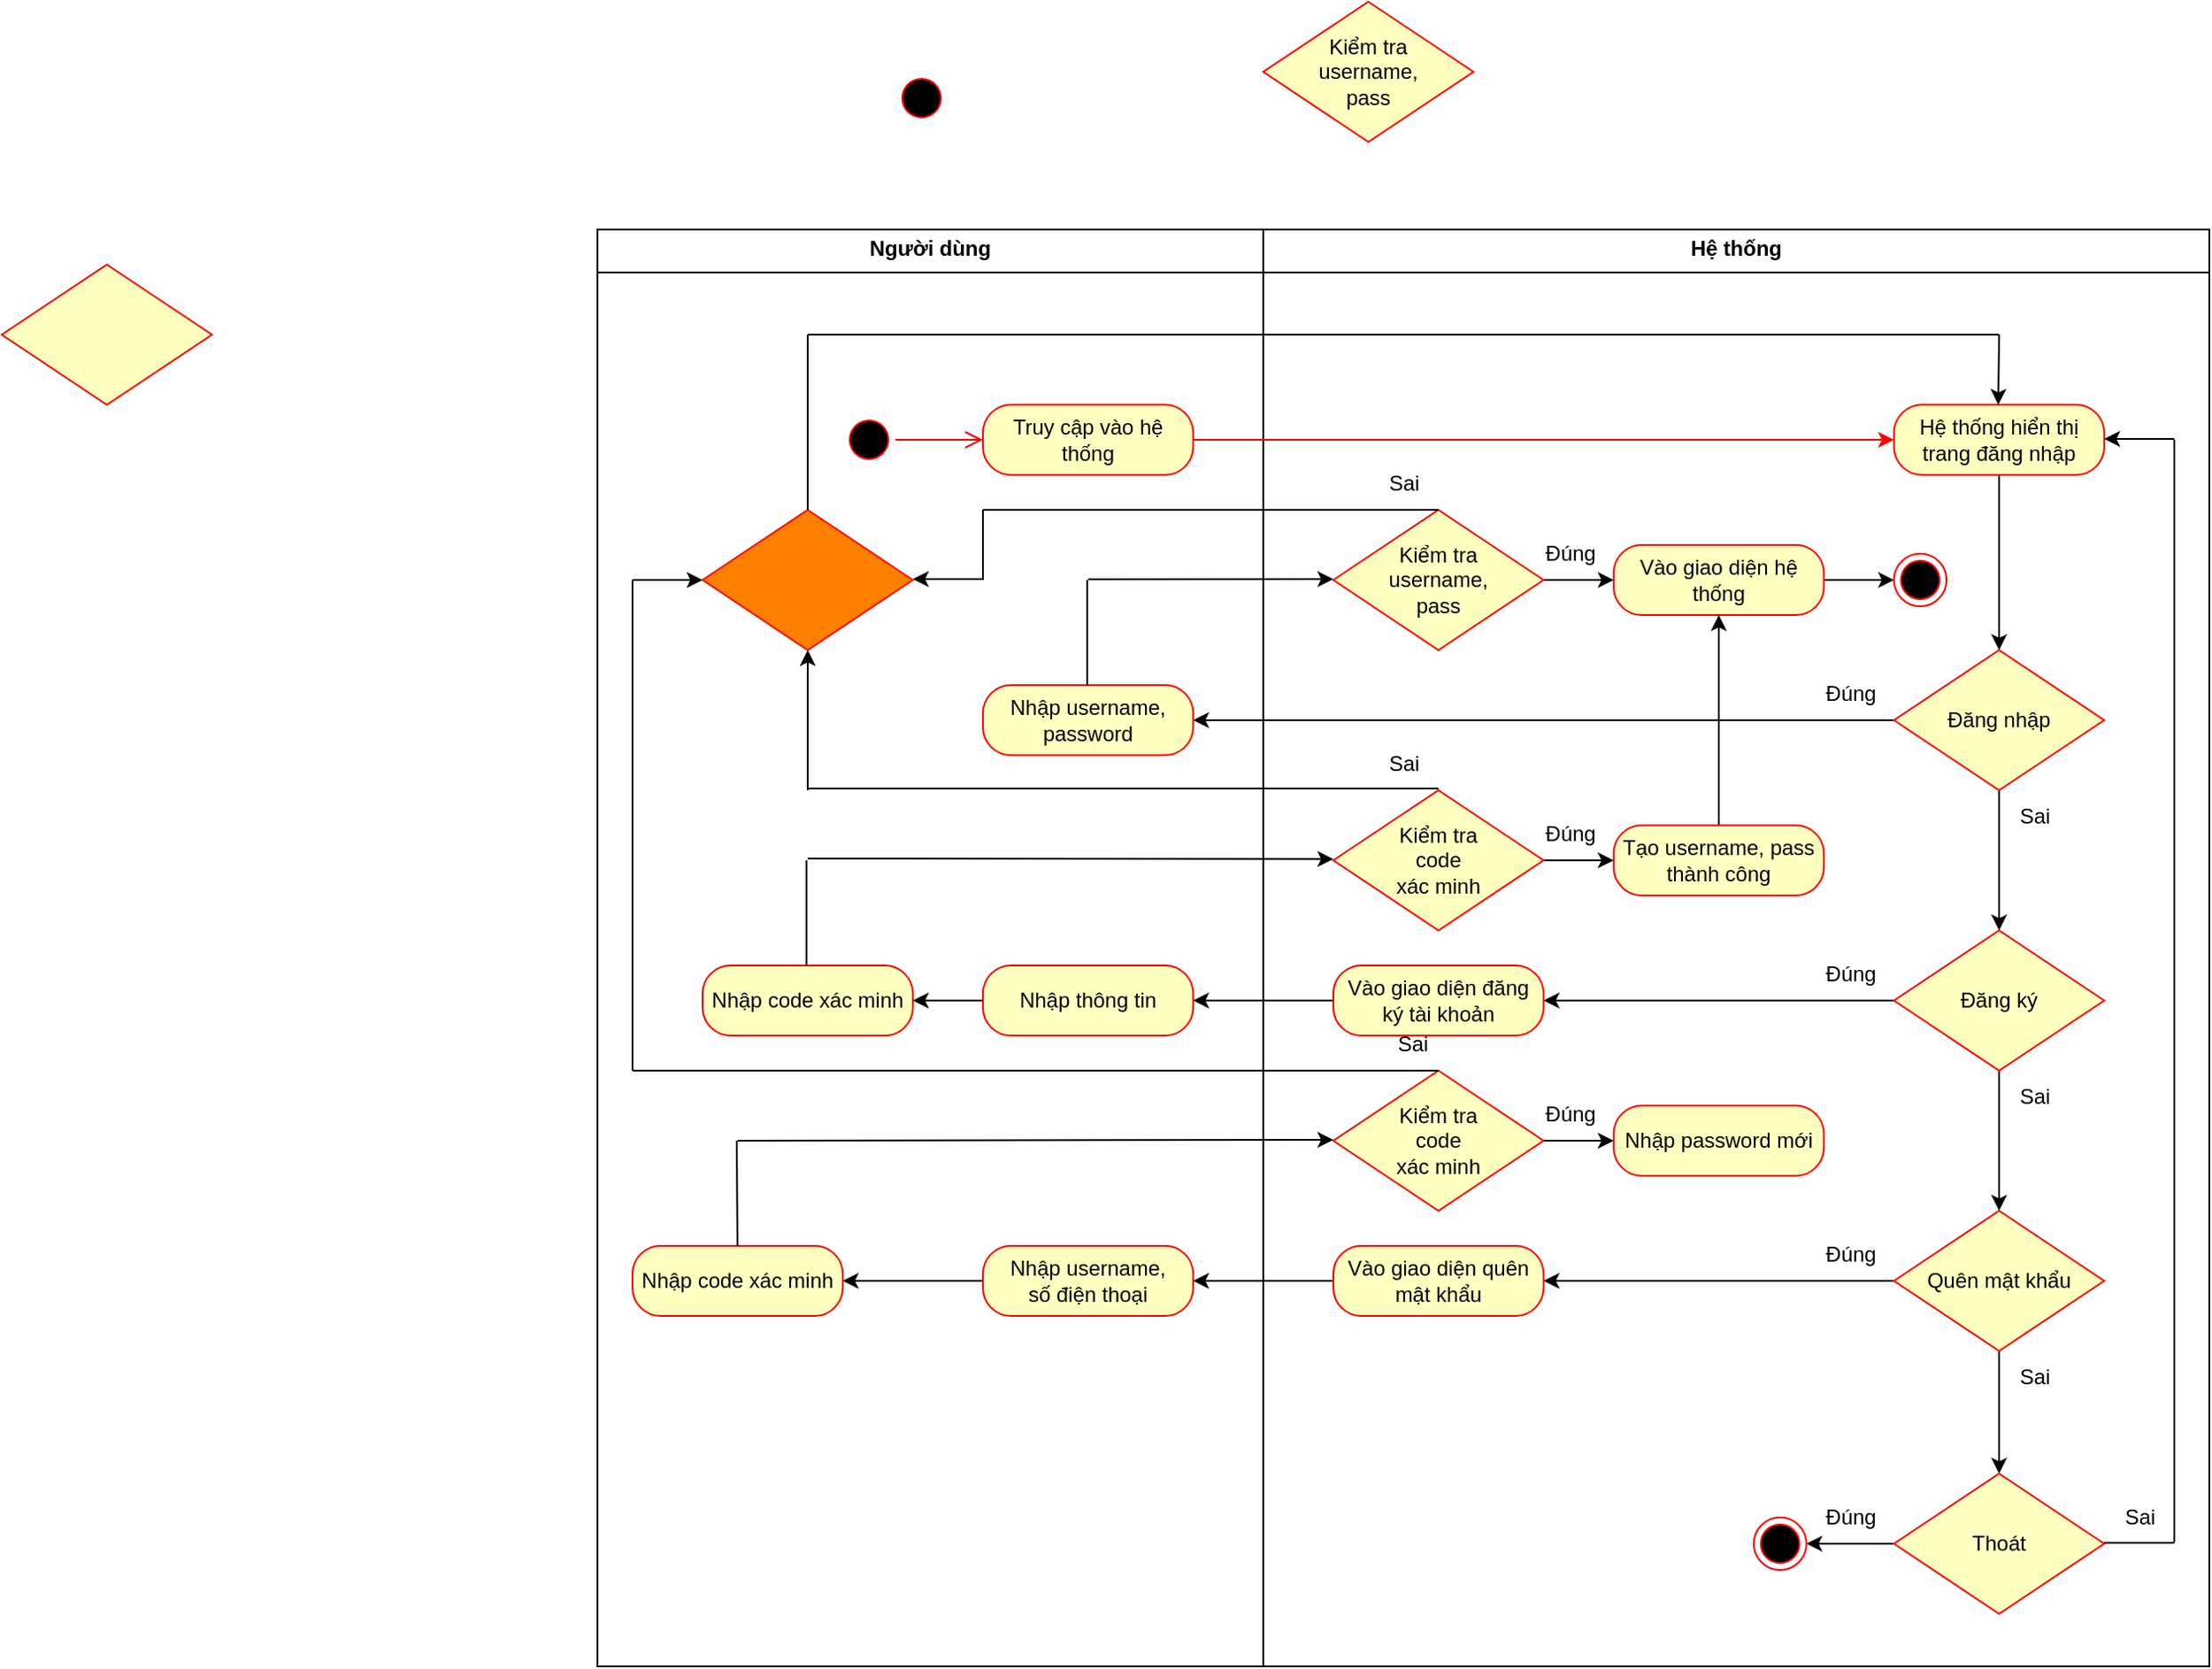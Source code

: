 <mxfile version="26.0.6">
  <diagram name="Page-1" id="8Uqs2-PCFn8mC6G0EI60">
    <mxGraphModel dx="1677" dy="1465" grid="1" gridSize="10" guides="1" tooltips="1" connect="1" arrows="1" fold="1" page="1" pageScale="1" pageWidth="850" pageHeight="1100" math="0" shadow="0">
      <root>
        <mxCell id="0" />
        <mxCell id="1" parent="0" />
        <mxCell id="4b5sP6AiUNOMbRtfuBT4-112" value="&lt;p style=&quot;margin:0px;margin-top:4px;text-align:center;&quot;&gt;&lt;b&gt;Hệ thống&lt;/b&gt;&lt;/p&gt;&lt;hr size=&quot;1&quot; style=&quot;border-style:solid;&quot;&gt;&lt;div style=&quot;height:2px;&quot;&gt;&lt;/div&gt;" style="verticalAlign=top;align=left;overflow=fill;html=1;whiteSpace=wrap;" vertex="1" parent="1">
          <mxGeometry x="320" y="-100" width="540" height="820" as="geometry" />
        </mxCell>
        <mxCell id="4b5sP6AiUNOMbRtfuBT4-108" value="&lt;p style=&quot;margin:0px;margin-top:4px;text-align:center;&quot;&gt;&lt;b&gt;Người dùng&lt;/b&gt;&lt;/p&gt;&lt;hr size=&quot;1&quot; style=&quot;border-style:solid;&quot;&gt;&lt;div style=&quot;height:2px;&quot;&gt;&lt;/div&gt;" style="verticalAlign=top;align=left;overflow=fill;html=1;whiteSpace=wrap;" vertex="1" parent="1">
          <mxGeometry x="-60" y="-100" width="380" height="820" as="geometry" />
        </mxCell>
        <mxCell id="4b5sP6AiUNOMbRtfuBT4-63" value="" style="rhombus;whiteSpace=wrap;html=1;fontColor=#000000;fillColor=#FF8000;strokeColor=#FF0909;movable=1;resizable=1;rotatable=1;deletable=1;editable=1;locked=0;connectable=1;shadow=0;" vertex="1" parent="1">
          <mxGeometry y="60" width="120" height="80" as="geometry" />
        </mxCell>
        <mxCell id="KlYMKg8d0Hw80r4B96k4-17" value="" style="ellipse;html=1;shape=startState;fillColor=#000000;strokeColor=#ff0000;" parent="1" vertex="1">
          <mxGeometry x="80" y="5" width="30" height="30" as="geometry" />
        </mxCell>
        <mxCell id="KlYMKg8d0Hw80r4B96k4-18" value="" style="edgeStyle=orthogonalEdgeStyle;html=1;verticalAlign=bottom;endArrow=open;endSize=8;strokeColor=#ff0000;rounded=0;entryX=0;entryY=0.5;entryDx=0;entryDy=0;" parent="1" source="KlYMKg8d0Hw80r4B96k4-17" target="KlYMKg8d0Hw80r4B96k4-23" edge="1">
          <mxGeometry relative="1" as="geometry">
            <mxPoint x="160" y="35" as="targetPoint" />
          </mxGeometry>
        </mxCell>
        <mxCell id="KlYMKg8d0Hw80r4B96k4-46" style="edgeStyle=orthogonalEdgeStyle;rounded=0;orthogonalLoop=1;jettySize=auto;html=1;entryX=0;entryY=0.5;entryDx=0;entryDy=0;strokeColor=#FF0000;" parent="1" source="KlYMKg8d0Hw80r4B96k4-23" target="KlYMKg8d0Hw80r4B96k4-29" edge="1">
          <mxGeometry relative="1" as="geometry" />
        </mxCell>
        <mxCell id="KlYMKg8d0Hw80r4B96k4-23" value="Truy cập vào hệ thống" style="rounded=1;whiteSpace=wrap;html=1;arcSize=40;fontColor=#000000;fillColor=#ffffc0;strokeColor=#ff0000;" parent="1" vertex="1">
          <mxGeometry x="160" width="120" height="40" as="geometry" />
        </mxCell>
        <mxCell id="4b5sP6AiUNOMbRtfuBT4-10" value="" style="edgeStyle=orthogonalEdgeStyle;rounded=0;orthogonalLoop=1;jettySize=auto;html=1;entryX=0.5;entryY=0;entryDx=0;entryDy=0;" edge="1" parent="1" source="KlYMKg8d0Hw80r4B96k4-29" target="KlYMKg8d0Hw80r4B96k4-51">
          <mxGeometry relative="1" as="geometry">
            <Array as="points" />
          </mxGeometry>
        </mxCell>
        <mxCell id="KlYMKg8d0Hw80r4B96k4-29" value="Hệ thống hiển thị trang đăng nhập" style="rounded=1;whiteSpace=wrap;html=1;arcSize=40;fontColor=#000000;fillColor=#ffffc0;strokeColor=#ff0000;" parent="1" vertex="1">
          <mxGeometry x="680" width="120" height="40" as="geometry" />
        </mxCell>
        <mxCell id="4b5sP6AiUNOMbRtfuBT4-12" value="" style="edgeStyle=orthogonalEdgeStyle;rounded=0;orthogonalLoop=1;jettySize=auto;html=1;" edge="1" parent="1" source="KlYMKg8d0Hw80r4B96k4-51" target="KlYMKg8d0Hw80r4B96k4-54">
          <mxGeometry relative="1" as="geometry" />
        </mxCell>
        <mxCell id="4b5sP6AiUNOMbRtfuBT4-27" style="edgeStyle=orthogonalEdgeStyle;rounded=0;orthogonalLoop=1;jettySize=auto;html=1;entryX=1;entryY=0.5;entryDx=0;entryDy=0;" edge="1" parent="1" source="KlYMKg8d0Hw80r4B96k4-51" target="KlYMKg8d0Hw80r4B96k4-107">
          <mxGeometry relative="1" as="geometry" />
        </mxCell>
        <mxCell id="KlYMKg8d0Hw80r4B96k4-51" value="Đăng nhập" style="rhombus;whiteSpace=wrap;html=1;fontColor=#000000;fillColor=#ffffc0;strokeColor=#ff0000;" parent="1" vertex="1">
          <mxGeometry x="680" y="140" width="120" height="80" as="geometry" />
        </mxCell>
        <mxCell id="4b5sP6AiUNOMbRtfuBT4-13" value="" style="edgeStyle=orthogonalEdgeStyle;rounded=0;orthogonalLoop=1;jettySize=auto;html=1;" edge="1" parent="1" source="KlYMKg8d0Hw80r4B96k4-54" target="KlYMKg8d0Hw80r4B96k4-61">
          <mxGeometry relative="1" as="geometry" />
        </mxCell>
        <mxCell id="4b5sP6AiUNOMbRtfuBT4-19" style="edgeStyle=orthogonalEdgeStyle;rounded=0;orthogonalLoop=1;jettySize=auto;html=1;entryX=1;entryY=0.5;entryDx=0;entryDy=0;" edge="1" parent="1" source="KlYMKg8d0Hw80r4B96k4-54" target="4b5sP6AiUNOMbRtfuBT4-5">
          <mxGeometry relative="1" as="geometry" />
        </mxCell>
        <mxCell id="KlYMKg8d0Hw80r4B96k4-54" value="Đăng ký" style="rhombus;whiteSpace=wrap;html=1;fontColor=#000000;fillColor=#ffffc0;strokeColor=#ff0000;" parent="1" vertex="1">
          <mxGeometry x="680" y="300" width="120" height="80" as="geometry" />
        </mxCell>
        <mxCell id="4b5sP6AiUNOMbRtfuBT4-14" value="" style="edgeStyle=orthogonalEdgeStyle;rounded=0;orthogonalLoop=1;jettySize=auto;html=1;" edge="1" parent="1" source="KlYMKg8d0Hw80r4B96k4-61" target="KlYMKg8d0Hw80r4B96k4-70">
          <mxGeometry relative="1" as="geometry" />
        </mxCell>
        <mxCell id="4b5sP6AiUNOMbRtfuBT4-45" style="edgeStyle=orthogonalEdgeStyle;rounded=0;orthogonalLoop=1;jettySize=auto;html=1;entryX=1;entryY=0.5;entryDx=0;entryDy=0;" edge="1" parent="1" source="KlYMKg8d0Hw80r4B96k4-61" target="4b5sP6AiUNOMbRtfuBT4-41">
          <mxGeometry relative="1" as="geometry" />
        </mxCell>
        <mxCell id="KlYMKg8d0Hw80r4B96k4-61" value="Quên mật khẩu" style="rhombus;whiteSpace=wrap;html=1;fontColor=#000000;fillColor=#ffffc0;strokeColor=#ff0000;" parent="1" vertex="1">
          <mxGeometry x="680" y="460" width="120" height="80" as="geometry" />
        </mxCell>
        <mxCell id="4b5sP6AiUNOMbRtfuBT4-60" value="" style="edgeStyle=orthogonalEdgeStyle;rounded=0;orthogonalLoop=1;jettySize=auto;html=1;" edge="1" parent="1" source="KlYMKg8d0Hw80r4B96k4-70" target="KlYMKg8d0Hw80r4B96k4-89">
          <mxGeometry relative="1" as="geometry" />
        </mxCell>
        <mxCell id="KlYMKg8d0Hw80r4B96k4-70" value="Thoát" style="rhombus;whiteSpace=wrap;html=1;fontColor=#000000;fillColor=#ffffc0;strokeColor=#ff0000;" parent="1" vertex="1">
          <mxGeometry x="680" y="610" width="120" height="80" as="geometry" />
        </mxCell>
        <mxCell id="KlYMKg8d0Hw80r4B96k4-78" style="edgeStyle=orthogonalEdgeStyle;rounded=0;orthogonalLoop=1;jettySize=auto;html=1;exitX=0.5;exitY=1;exitDx=0;exitDy=0;" parent="1" source="KlYMKg8d0Hw80r4B96k4-61" target="KlYMKg8d0Hw80r4B96k4-61" edge="1">
          <mxGeometry relative="1" as="geometry" />
        </mxCell>
        <mxCell id="KlYMKg8d0Hw80r4B96k4-79" style="edgeStyle=orthogonalEdgeStyle;rounded=0;orthogonalLoop=1;jettySize=auto;html=1;exitX=0.5;exitY=1;exitDx=0;exitDy=0;" parent="1" source="KlYMKg8d0Hw80r4B96k4-61" target="KlYMKg8d0Hw80r4B96k4-61" edge="1">
          <mxGeometry relative="1" as="geometry" />
        </mxCell>
        <mxCell id="KlYMKg8d0Hw80r4B96k4-81" style="edgeStyle=orthogonalEdgeStyle;rounded=0;orthogonalLoop=1;jettySize=auto;html=1;exitX=0.5;exitY=1;exitDx=0;exitDy=0;" parent="1" source="KlYMKg8d0Hw80r4B96k4-70" target="KlYMKg8d0Hw80r4B96k4-70" edge="1">
          <mxGeometry relative="1" as="geometry" />
        </mxCell>
        <mxCell id="4b5sP6AiUNOMbRtfuBT4-32" value="" style="edgeStyle=orthogonalEdgeStyle;rounded=0;orthogonalLoop=1;jettySize=auto;html=1;" edge="1" parent="1" source="KlYMKg8d0Hw80r4B96k4-83" target="KlYMKg8d0Hw80r4B96k4-90">
          <mxGeometry relative="1" as="geometry" />
        </mxCell>
        <mxCell id="KlYMKg8d0Hw80r4B96k4-83" value="&lt;font style=&quot;font-size: 12px;&quot;&gt;Kiểm tra&lt;br&gt;username,&lt;br&gt;pass&lt;/font&gt;" style="rhombus;whiteSpace=wrap;html=1;fontColor=#000000;fillColor=#ffffc0;strokeColor=#ff0000;" parent="1" vertex="1">
          <mxGeometry x="360" y="60" width="120" height="80" as="geometry" />
        </mxCell>
        <mxCell id="KlYMKg8d0Hw80r4B96k4-89" value="" style="ellipse;html=1;shape=endState;fillColor=#000000;strokeColor=#ff0000;" parent="1" vertex="1">
          <mxGeometry x="600" y="635" width="30" height="30" as="geometry" />
        </mxCell>
        <mxCell id="4b5sP6AiUNOMbRtfuBT4-33" value="" style="edgeStyle=orthogonalEdgeStyle;rounded=0;orthogonalLoop=1;jettySize=auto;html=1;" edge="1" parent="1" source="KlYMKg8d0Hw80r4B96k4-90" target="KlYMKg8d0Hw80r4B96k4-93">
          <mxGeometry relative="1" as="geometry" />
        </mxCell>
        <mxCell id="KlYMKg8d0Hw80r4B96k4-90" value="Vào giao diện hệ thống" style="rounded=1;whiteSpace=wrap;html=1;arcSize=40;fontColor=#000000;fillColor=#ffffc0;strokeColor=#ff0000;" parent="1" vertex="1">
          <mxGeometry x="520" y="80" width="120" height="40" as="geometry" />
        </mxCell>
        <mxCell id="KlYMKg8d0Hw80r4B96k4-91" value="&lt;font style=&quot;font-size: 12px;&quot;&gt;Kiểm tra&lt;br&gt;username,&lt;br&gt;pass&lt;/font&gt;" style="rhombus;whiteSpace=wrap;html=1;fontColor=#000000;fillColor=#ffffc0;strokeColor=#ff0000;" parent="1" vertex="1">
          <mxGeometry x="320" y="-230" width="120" height="80" as="geometry" />
        </mxCell>
        <mxCell id="KlYMKg8d0Hw80r4B96k4-92" value="" style="ellipse;html=1;shape=startState;fillColor=#000000;strokeColor=#ff0000;" parent="1" vertex="1">
          <mxGeometry x="110" y="-190" width="30" height="30" as="geometry" />
        </mxCell>
        <mxCell id="KlYMKg8d0Hw80r4B96k4-93" value="" style="ellipse;html=1;shape=endState;fillColor=#000000;strokeColor=#ff0000;" parent="1" vertex="1">
          <mxGeometry x="680" y="85" width="30" height="30" as="geometry" />
        </mxCell>
        <mxCell id="KlYMKg8d0Hw80r4B96k4-107" value="Nhập username,&lt;br&gt;password" style="rounded=1;whiteSpace=wrap;html=1;arcSize=40;fontColor=#000000;fillColor=#ffffc0;strokeColor=#ff0000;" parent="1" vertex="1">
          <mxGeometry x="160" y="160" width="120" height="40" as="geometry" />
        </mxCell>
        <mxCell id="4b5sP6AiUNOMbRtfuBT4-21" value="" style="edgeStyle=orthogonalEdgeStyle;rounded=0;orthogonalLoop=1;jettySize=auto;html=1;" edge="1" parent="1" source="KlYMKg8d0Hw80r4B96k4-120" target="4b5sP6AiUNOMbRtfuBT4-1">
          <mxGeometry relative="1" as="geometry" />
        </mxCell>
        <mxCell id="KlYMKg8d0Hw80r4B96k4-120" value="Nhập thông tin" style="rounded=1;whiteSpace=wrap;html=1;arcSize=40;fontColor=#000000;fillColor=#ffffc0;strokeColor=#ff0000;" parent="1" vertex="1">
          <mxGeometry x="160" y="320" width="120" height="40" as="geometry" />
        </mxCell>
        <mxCell id="4b5sP6AiUNOMbRtfuBT4-1" value="Nhập code xác minh" style="rounded=1;whiteSpace=wrap;html=1;arcSize=40;fontColor=#000000;fillColor=#ffffc0;strokeColor=#ff0000;" vertex="1" parent="1">
          <mxGeometry y="320" width="120" height="40" as="geometry" />
        </mxCell>
        <mxCell id="4b5sP6AiUNOMbRtfuBT4-25" value="" style="edgeStyle=orthogonalEdgeStyle;rounded=0;orthogonalLoop=1;jettySize=auto;html=1;" edge="1" parent="1" source="4b5sP6AiUNOMbRtfuBT4-2" target="4b5sP6AiUNOMbRtfuBT4-3">
          <mxGeometry relative="1" as="geometry" />
        </mxCell>
        <mxCell id="4b5sP6AiUNOMbRtfuBT4-2" value="&lt;font style=&quot;font-size: 12px;&quot;&gt;Kiểm tra&lt;br&gt;code&lt;br&gt;xác&amp;nbsp;&lt;/font&gt;&lt;span style=&quot;background-color: transparent; color: light-dark(rgb(0, 0, 0), rgb(237, 237, 237));&quot;&gt;minh&lt;/span&gt;" style="rhombus;whiteSpace=wrap;html=1;fontColor=#000000;fillColor=#ffffc0;strokeColor=#ff0000;" vertex="1" parent="1">
          <mxGeometry x="360" y="220" width="120" height="80" as="geometry" />
        </mxCell>
        <mxCell id="4b5sP6AiUNOMbRtfuBT4-26" style="edgeStyle=orthogonalEdgeStyle;rounded=0;orthogonalLoop=1;jettySize=auto;html=1;entryX=0.5;entryY=1;entryDx=0;entryDy=0;" edge="1" parent="1" source="4b5sP6AiUNOMbRtfuBT4-3" target="KlYMKg8d0Hw80r4B96k4-90">
          <mxGeometry relative="1" as="geometry" />
        </mxCell>
        <mxCell id="4b5sP6AiUNOMbRtfuBT4-3" value="Tạo username, pass&lt;br&gt;thành công" style="rounded=1;whiteSpace=wrap;html=1;arcSize=40;fontColor=#000000;fillColor=#ffffc0;strokeColor=#ff0000;" vertex="1" parent="1">
          <mxGeometry x="520" y="240" width="120" height="40" as="geometry" />
        </mxCell>
        <mxCell id="4b5sP6AiUNOMbRtfuBT4-20" value="" style="edgeStyle=orthogonalEdgeStyle;rounded=0;orthogonalLoop=1;jettySize=auto;html=1;" edge="1" parent="1" source="4b5sP6AiUNOMbRtfuBT4-5" target="KlYMKg8d0Hw80r4B96k4-120">
          <mxGeometry relative="1" as="geometry">
            <Array as="points">
              <mxPoint x="300" y="340" />
              <mxPoint x="300" y="340" />
            </Array>
          </mxGeometry>
        </mxCell>
        <mxCell id="4b5sP6AiUNOMbRtfuBT4-5" value="Vào giao diện đăng ký tài khoản" style="rounded=1;whiteSpace=wrap;html=1;arcSize=40;fontColor=#000000;fillColor=#ffffc0;strokeColor=#ff0000;" vertex="1" parent="1">
          <mxGeometry x="360" y="320" width="120" height="40" as="geometry" />
        </mxCell>
        <mxCell id="4b5sP6AiUNOMbRtfuBT4-35" value="" style="edgeStyle=orthogonalEdgeStyle;rounded=0;orthogonalLoop=1;jettySize=auto;html=1;" edge="1" parent="1" source="4b5sP6AiUNOMbRtfuBT4-7" target="4b5sP6AiUNOMbRtfuBT4-8">
          <mxGeometry relative="1" as="geometry" />
        </mxCell>
        <mxCell id="4b5sP6AiUNOMbRtfuBT4-7" value="Nhập username,&lt;br&gt;số điện thoại" style="rounded=1;whiteSpace=wrap;html=1;arcSize=40;fontColor=#000000;fillColor=#ffffc0;strokeColor=#ff0000;" vertex="1" parent="1">
          <mxGeometry x="160" y="480" width="120" height="40" as="geometry" />
        </mxCell>
        <mxCell id="4b5sP6AiUNOMbRtfuBT4-8" value="Nhập code xác minh" style="rounded=1;whiteSpace=wrap;html=1;arcSize=40;fontColor=#000000;fillColor=#ffffc0;strokeColor=#ff0000;" vertex="1" parent="1">
          <mxGeometry x="-40" y="480" width="120" height="40" as="geometry" />
        </mxCell>
        <mxCell id="4b5sP6AiUNOMbRtfuBT4-48" value="" style="edgeStyle=orthogonalEdgeStyle;rounded=0;orthogonalLoop=1;jettySize=auto;html=1;" edge="1" parent="1" source="4b5sP6AiUNOMbRtfuBT4-9" target="4b5sP6AiUNOMbRtfuBT4-47">
          <mxGeometry relative="1" as="geometry" />
        </mxCell>
        <mxCell id="4b5sP6AiUNOMbRtfuBT4-9" value="&lt;font style=&quot;font-size: 12px;&quot;&gt;Kiểm tra&lt;br&gt;code&lt;br&gt;xác&amp;nbsp;&lt;/font&gt;&lt;span style=&quot;background-color: transparent; color: light-dark(rgb(0, 0, 0), rgb(237, 237, 237));&quot;&gt;minh&lt;/span&gt;" style="rhombus;whiteSpace=wrap;html=1;fontColor=#000000;fillColor=#ffffc0;strokeColor=#ff0000;" vertex="1" parent="1">
          <mxGeometry x="360" y="380" width="120" height="80" as="geometry" />
        </mxCell>
        <mxCell id="4b5sP6AiUNOMbRtfuBT4-23" value="" style="endArrow=none;html=1;rounded=0;" edge="1" parent="1">
          <mxGeometry width="50" height="50" relative="1" as="geometry">
            <mxPoint x="59.29" y="320" as="sourcePoint" />
            <mxPoint x="59.29" y="260" as="targetPoint" />
          </mxGeometry>
        </mxCell>
        <mxCell id="4b5sP6AiUNOMbRtfuBT4-24" value="" style="endArrow=classic;html=1;rounded=0;entryX=0;entryY=0.5;entryDx=0;entryDy=0;" edge="1" parent="1">
          <mxGeometry width="50" height="50" relative="1" as="geometry">
            <mxPoint x="60" y="259" as="sourcePoint" />
            <mxPoint x="360" y="259.29" as="targetPoint" />
            <Array as="points" />
          </mxGeometry>
        </mxCell>
        <mxCell id="4b5sP6AiUNOMbRtfuBT4-29" value="" style="endArrow=none;html=1;rounded=0;" edge="1" parent="1">
          <mxGeometry width="50" height="50" relative="1" as="geometry">
            <mxPoint x="219.5" y="160" as="sourcePoint" />
            <mxPoint x="219.5" y="100" as="targetPoint" />
          </mxGeometry>
        </mxCell>
        <mxCell id="4b5sP6AiUNOMbRtfuBT4-31" value="" style="endArrow=classic;html=1;rounded=0;entryX=0;entryY=0.5;entryDx=0;entryDy=0;" edge="1" parent="1">
          <mxGeometry width="50" height="50" relative="1" as="geometry">
            <mxPoint x="220" y="99.68" as="sourcePoint" />
            <mxPoint x="360" y="99.5" as="targetPoint" />
          </mxGeometry>
        </mxCell>
        <mxCell id="4b5sP6AiUNOMbRtfuBT4-36" value="" style="endArrow=none;html=1;rounded=0;" edge="1" parent="1">
          <mxGeometry width="50" height="50" relative="1" as="geometry">
            <mxPoint x="19.91" y="480" as="sourcePoint" />
            <mxPoint x="19.5" y="420" as="targetPoint" />
          </mxGeometry>
        </mxCell>
        <mxCell id="4b5sP6AiUNOMbRtfuBT4-38" value="" style="endArrow=classic;html=1;rounded=0;entryX=0;entryY=0.5;entryDx=0;entryDy=0;" edge="1" parent="1">
          <mxGeometry width="50" height="50" relative="1" as="geometry">
            <mxPoint x="20" y="420" as="sourcePoint" />
            <mxPoint x="360" y="419.5" as="targetPoint" />
          </mxGeometry>
        </mxCell>
        <mxCell id="4b5sP6AiUNOMbRtfuBT4-46" value="" style="edgeStyle=orthogonalEdgeStyle;rounded=0;orthogonalLoop=1;jettySize=auto;html=1;" edge="1" parent="1" source="4b5sP6AiUNOMbRtfuBT4-41" target="4b5sP6AiUNOMbRtfuBT4-7">
          <mxGeometry relative="1" as="geometry" />
        </mxCell>
        <mxCell id="4b5sP6AiUNOMbRtfuBT4-41" value="Vào giao diện quên mật khẩu" style="rounded=1;whiteSpace=wrap;html=1;arcSize=40;fontColor=#000000;fillColor=#ffffc0;strokeColor=#ff0000;" vertex="1" parent="1">
          <mxGeometry x="360" y="480" width="120" height="40" as="geometry" />
        </mxCell>
        <mxCell id="4b5sP6AiUNOMbRtfuBT4-47" value="Nhập password mới" style="rounded=1;whiteSpace=wrap;html=1;arcSize=40;fontColor=#000000;fillColor=#ffffc0;strokeColor=#ff0000;" vertex="1" parent="1">
          <mxGeometry x="520" y="400" width="120" height="40" as="geometry" />
        </mxCell>
        <mxCell id="4b5sP6AiUNOMbRtfuBT4-56" value="" style="rhombus;whiteSpace=wrap;html=1;fontColor=#000000;fillColor=#ffffc0;strokeColor=#ff0000;" vertex="1" parent="1">
          <mxGeometry x="-400" y="-80" width="120" height="80" as="geometry" />
        </mxCell>
        <mxCell id="4b5sP6AiUNOMbRtfuBT4-57" value="" style="endArrow=none;html=1;rounded=0;" edge="1" parent="1">
          <mxGeometry width="50" height="50" relative="1" as="geometry">
            <mxPoint x="-40" y="380" as="sourcePoint" />
            <mxPoint x="420" y="380" as="targetPoint" />
          </mxGeometry>
        </mxCell>
        <mxCell id="4b5sP6AiUNOMbRtfuBT4-61" value="" style="endArrow=none;html=1;rounded=0;" edge="1" parent="1">
          <mxGeometry width="50" height="50" relative="1" as="geometry">
            <mxPoint x="60" y="219" as="sourcePoint" />
            <mxPoint x="420" y="219" as="targetPoint" />
          </mxGeometry>
        </mxCell>
        <mxCell id="4b5sP6AiUNOMbRtfuBT4-62" value="" style="endArrow=none;html=1;rounded=0;" edge="1" parent="1">
          <mxGeometry width="50" height="50" relative="1" as="geometry">
            <mxPoint x="160" y="60" as="sourcePoint" />
            <mxPoint x="420" y="60" as="targetPoint" />
          </mxGeometry>
        </mxCell>
        <mxCell id="4b5sP6AiUNOMbRtfuBT4-67" value="" style="endArrow=classic;html=1;rounded=0;entryX=0.5;entryY=1;entryDx=0;entryDy=0;" edge="1" parent="1" target="4b5sP6AiUNOMbRtfuBT4-63">
          <mxGeometry width="50" height="50" relative="1" as="geometry">
            <mxPoint x="60" y="220" as="sourcePoint" />
            <mxPoint x="110" y="170" as="targetPoint" />
          </mxGeometry>
        </mxCell>
        <mxCell id="4b5sP6AiUNOMbRtfuBT4-69" value="" style="endArrow=none;html=1;rounded=0;" edge="1" parent="1">
          <mxGeometry width="50" height="50" relative="1" as="geometry">
            <mxPoint x="-40" y="380" as="sourcePoint" />
            <mxPoint x="-40" y="100" as="targetPoint" />
          </mxGeometry>
        </mxCell>
        <mxCell id="4b5sP6AiUNOMbRtfuBT4-70" value="" style="endArrow=classic;html=1;rounded=0;" edge="1" parent="1" target="4b5sP6AiUNOMbRtfuBT4-63">
          <mxGeometry width="50" height="50" relative="1" as="geometry">
            <mxPoint x="-40" y="100" as="sourcePoint" />
            <mxPoint x="10" y="50" as="targetPoint" />
          </mxGeometry>
        </mxCell>
        <mxCell id="4b5sP6AiUNOMbRtfuBT4-72" value="" style="endArrow=none;html=1;rounded=0;" edge="1" parent="1">
          <mxGeometry width="50" height="50" relative="1" as="geometry">
            <mxPoint x="160" y="100" as="sourcePoint" />
            <mxPoint x="160" y="60" as="targetPoint" />
          </mxGeometry>
        </mxCell>
        <mxCell id="4b5sP6AiUNOMbRtfuBT4-73" value="" style="endArrow=classic;html=1;rounded=0;" edge="1" parent="1">
          <mxGeometry width="50" height="50" relative="1" as="geometry">
            <mxPoint x="160" y="99.5" as="sourcePoint" />
            <mxPoint x="120" y="99.5" as="targetPoint" />
          </mxGeometry>
        </mxCell>
        <mxCell id="4b5sP6AiUNOMbRtfuBT4-75" value="" style="endArrow=none;html=1;rounded=0;" edge="1" parent="1">
          <mxGeometry width="50" height="50" relative="1" as="geometry">
            <mxPoint x="800" y="649.5" as="sourcePoint" />
            <mxPoint x="840" y="649.5" as="targetPoint" />
          </mxGeometry>
        </mxCell>
        <mxCell id="4b5sP6AiUNOMbRtfuBT4-77" value="" style="endArrow=none;html=1;rounded=0;exitX=1;exitY=0.973;exitDx=0;exitDy=0;exitPerimeter=0;" edge="1" parent="1" source="4b5sP6AiUNOMbRtfuBT4-94">
          <mxGeometry width="50" height="50" relative="1" as="geometry">
            <mxPoint x="840" y="660" as="sourcePoint" />
            <mxPoint x="840" y="20" as="targetPoint" />
          </mxGeometry>
        </mxCell>
        <mxCell id="4b5sP6AiUNOMbRtfuBT4-78" value="" style="endArrow=classic;html=1;rounded=0;" edge="1" parent="1">
          <mxGeometry width="50" height="50" relative="1" as="geometry">
            <mxPoint x="840" y="19.5" as="sourcePoint" />
            <mxPoint x="800" y="19.5" as="targetPoint" />
          </mxGeometry>
        </mxCell>
        <mxCell id="4b5sP6AiUNOMbRtfuBT4-79" value="" style="endArrow=none;html=1;rounded=0;" edge="1" parent="1">
          <mxGeometry width="50" height="50" relative="1" as="geometry">
            <mxPoint x="60" y="60" as="sourcePoint" />
            <mxPoint x="60" y="-40" as="targetPoint" />
          </mxGeometry>
        </mxCell>
        <mxCell id="4b5sP6AiUNOMbRtfuBT4-85" value="" style="endArrow=classic;html=1;rounded=0;" edge="1" parent="1">
          <mxGeometry width="50" height="50" relative="1" as="geometry">
            <mxPoint x="740" y="-40" as="sourcePoint" />
            <mxPoint x="739.5" as="targetPoint" />
          </mxGeometry>
        </mxCell>
        <mxCell id="4b5sP6AiUNOMbRtfuBT4-86" value="" style="endArrow=none;html=1;rounded=0;" edge="1" parent="1">
          <mxGeometry width="50" height="50" relative="1" as="geometry">
            <mxPoint x="60" y="-40" as="sourcePoint" />
            <mxPoint x="740" y="-40" as="targetPoint" />
          </mxGeometry>
        </mxCell>
        <mxCell id="4b5sP6AiUNOMbRtfuBT4-87" value="Đúng" style="text;html=1;align=center;verticalAlign=middle;resizable=0;points=[];autosize=1;strokeColor=none;fillColor=none;" vertex="1" parent="1">
          <mxGeometry x="630" y="150" width="50" height="30" as="geometry" />
        </mxCell>
        <mxCell id="4b5sP6AiUNOMbRtfuBT4-88" value="Sai" style="text;html=1;align=center;verticalAlign=middle;resizable=0;points=[];autosize=1;strokeColor=none;fillColor=none;" vertex="1" parent="1">
          <mxGeometry x="740" y="220" width="40" height="30" as="geometry" />
        </mxCell>
        <mxCell id="4b5sP6AiUNOMbRtfuBT4-89" value="Đúng" style="text;html=1;align=center;verticalAlign=middle;resizable=0;points=[];autosize=1;strokeColor=none;fillColor=none;" vertex="1" parent="1">
          <mxGeometry x="630" y="310" width="50" height="30" as="geometry" />
        </mxCell>
        <mxCell id="4b5sP6AiUNOMbRtfuBT4-90" value="Đúng" style="text;html=1;align=center;verticalAlign=middle;resizable=0;points=[];autosize=1;strokeColor=none;fillColor=none;" vertex="1" parent="1">
          <mxGeometry x="630" y="470" width="50" height="30" as="geometry" />
        </mxCell>
        <mxCell id="4b5sP6AiUNOMbRtfuBT4-91" value="Sai" style="text;html=1;align=center;verticalAlign=middle;resizable=0;points=[];autosize=1;strokeColor=none;fillColor=none;" vertex="1" parent="1">
          <mxGeometry x="740" y="380" width="40" height="30" as="geometry" />
        </mxCell>
        <mxCell id="4b5sP6AiUNOMbRtfuBT4-92" value="Sai" style="text;html=1;align=center;verticalAlign=middle;resizable=0;points=[];autosize=1;strokeColor=none;fillColor=none;" vertex="1" parent="1">
          <mxGeometry x="740" y="540" width="40" height="30" as="geometry" />
        </mxCell>
        <mxCell id="4b5sP6AiUNOMbRtfuBT4-93" value="Đúng" style="text;html=1;align=center;verticalAlign=middle;resizable=0;points=[];autosize=1;strokeColor=none;fillColor=none;" vertex="1" parent="1">
          <mxGeometry x="630" y="620" width="50" height="30" as="geometry" />
        </mxCell>
        <mxCell id="4b5sP6AiUNOMbRtfuBT4-94" value="Sai" style="text;html=1;align=center;verticalAlign=middle;resizable=0;points=[];autosize=1;strokeColor=none;fillColor=none;" vertex="1" parent="1">
          <mxGeometry x="800" y="620" width="40" height="30" as="geometry" />
        </mxCell>
        <mxCell id="4b5sP6AiUNOMbRtfuBT4-95" value="Đúng" style="text;html=1;align=center;verticalAlign=middle;resizable=0;points=[];autosize=1;strokeColor=none;fillColor=none;" vertex="1" parent="1">
          <mxGeometry x="470" y="230" width="50" height="30" as="geometry" />
        </mxCell>
        <mxCell id="4b5sP6AiUNOMbRtfuBT4-97" value="Đúng" style="text;html=1;align=center;verticalAlign=middle;resizable=0;points=[];autosize=1;strokeColor=none;fillColor=none;" vertex="1" parent="1">
          <mxGeometry x="470" y="390" width="50" height="30" as="geometry" />
        </mxCell>
        <mxCell id="4b5sP6AiUNOMbRtfuBT4-99" value="Đúng" style="text;html=1;align=center;verticalAlign=middle;resizable=0;points=[];autosize=1;strokeColor=none;fillColor=none;" vertex="1" parent="1">
          <mxGeometry x="470" y="70" width="50" height="30" as="geometry" />
        </mxCell>
        <mxCell id="4b5sP6AiUNOMbRtfuBT4-100" value="Sai" style="text;html=1;align=center;verticalAlign=middle;resizable=0;points=[];autosize=1;strokeColor=none;fillColor=none;" vertex="1" parent="1">
          <mxGeometry x="380" y="190" width="40" height="30" as="geometry" />
        </mxCell>
        <mxCell id="4b5sP6AiUNOMbRtfuBT4-103" value="Sai" style="text;html=1;align=center;verticalAlign=middle;resizable=0;points=[];autosize=1;strokeColor=none;fillColor=none;" vertex="1" parent="1">
          <mxGeometry x="380" y="30" width="40" height="30" as="geometry" />
        </mxCell>
        <mxCell id="4b5sP6AiUNOMbRtfuBT4-104" value="Sai" style="text;html=1;align=center;verticalAlign=middle;resizable=0;points=[];autosize=1;strokeColor=none;fillColor=none;" vertex="1" parent="1">
          <mxGeometry x="385" y="350" width="40" height="30" as="geometry" />
        </mxCell>
      </root>
    </mxGraphModel>
  </diagram>
</mxfile>
